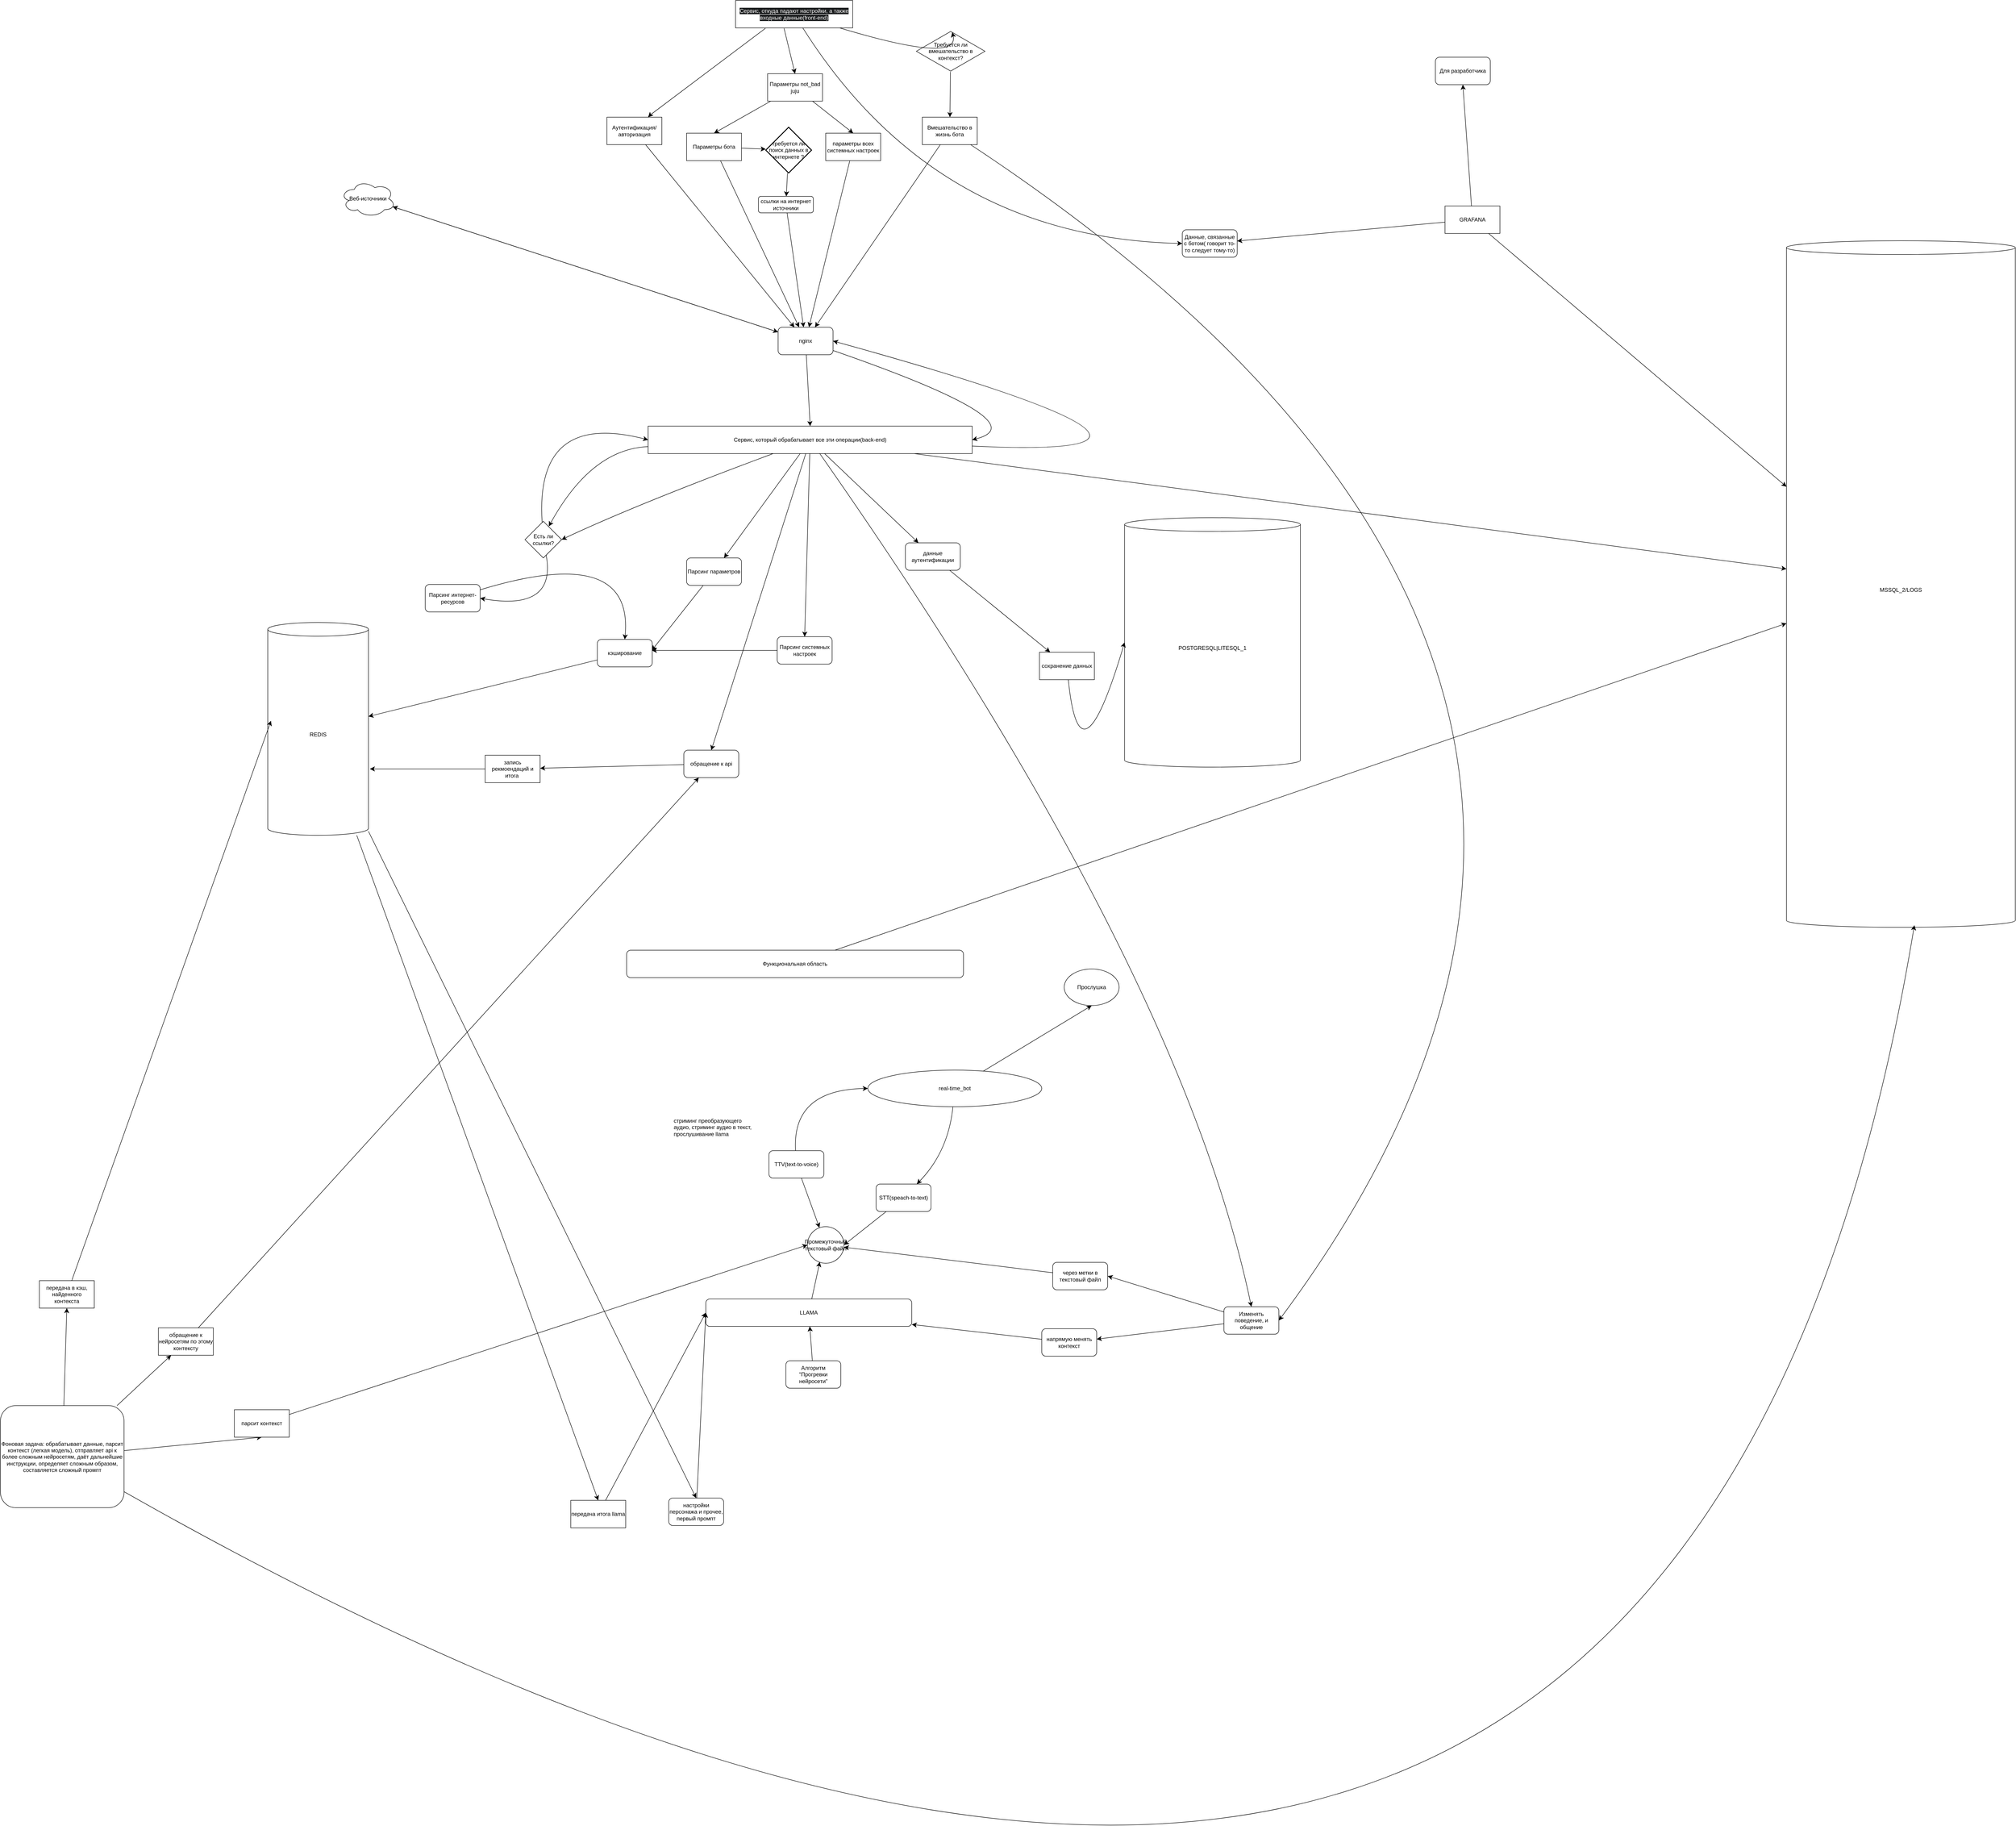 <mxfile version="26.2.10">
  <diagram name="Страница — 1" id="11zFEhfu5Wnx12XO9cVa">
    <mxGraphModel dx="5178" dy="1800" grid="0" gridSize="10" guides="1" tooltips="1" connect="1" arrows="1" fold="1" page="0" pageScale="1" pageWidth="827" pageHeight="1169" math="0" shadow="0">
      <root>
        <mxCell id="0" />
        <mxCell id="1" parent="0" />
        <mxCell id="oaRt0esySRiJiNKdctB8-8" style="edgeStyle=none;curved=1;rounded=0;orthogonalLoop=1;jettySize=auto;html=1;fontSize=12;startSize=8;endSize=8;" edge="1" parent="1" target="oaRt0esySRiJiNKdctB8-4">
          <mxGeometry relative="1" as="geometry">
            <mxPoint x="-543.863" y="-243" as="sourcePoint" />
            <Array as="points">
              <mxPoint x="-795" y="-54" />
            </Array>
          </mxGeometry>
        </mxCell>
        <mxCell id="oaRt0esySRiJiNKdctB8-10" style="edgeStyle=none;curved=1;rounded=0;orthogonalLoop=1;jettySize=auto;html=1;entryX=0.5;entryY=0;entryDx=0;entryDy=0;fontSize=12;startSize=8;endSize=8;" edge="1" parent="1" target="oaRt0esySRiJiNKdctB8-9">
          <mxGeometry relative="1" as="geometry">
            <mxPoint x="-502.993" y="-243" as="sourcePoint" />
          </mxGeometry>
        </mxCell>
        <mxCell id="oaRt0esySRiJiNKdctB8-166" style="edgeStyle=none;curved=1;rounded=0;orthogonalLoop=1;jettySize=auto;html=1;entryX=0;entryY=0.5;entryDx=0;entryDy=0;fontSize=12;startSize=8;endSize=8;" edge="1" parent="1" source="oaRt0esySRiJiNKdctB8-2" target="oaRt0esySRiJiNKdctB8-163">
          <mxGeometry relative="1" as="geometry">
            <Array as="points">
              <mxPoint x="-173" y="214" />
            </Array>
          </mxGeometry>
        </mxCell>
        <mxCell id="oaRt0esySRiJiNKdctB8-2" value="&lt;br&gt;&lt;span style=&quot;color: rgb(255, 255, 255); font-family: Helvetica; font-size: 12px; font-style: normal; font-variant-ligatures: normal; font-variant-caps: normal; font-weight: 400; letter-spacing: normal; orphans: 2; text-align: center; text-indent: 0px; text-transform: none; widows: 2; word-spacing: 0px; -webkit-text-stroke-width: 0px; white-space: normal; background-color: rgb(27, 29, 30); text-decoration-thickness: initial; text-decoration-style: initial; text-decoration-color: initial; float: none; display: inline !important;&quot;&gt;Сервис, откуда падают настройки, а также входные данные(front-end)&lt;/span&gt;&lt;div&gt;&lt;br&gt;&lt;/div&gt;" style="rounded=0;whiteSpace=wrap;html=1;" vertex="1" parent="1">
          <mxGeometry x="-609" y="-304" width="256" height="60" as="geometry" />
        </mxCell>
        <mxCell id="oaRt0esySRiJiNKdctB8-41" style="edgeStyle=none;curved=1;rounded=0;orthogonalLoop=1;jettySize=auto;html=1;fontSize=12;startSize=8;endSize=8;" edge="1" parent="1" source="oaRt0esySRiJiNKdctB8-3" target="oaRt0esySRiJiNKdctB8-39">
          <mxGeometry relative="1" as="geometry" />
        </mxCell>
        <mxCell id="oaRt0esySRiJiNKdctB8-48" style="edgeStyle=none;curved=1;rounded=0;orthogonalLoop=1;jettySize=auto;html=1;entryX=0.5;entryY=0;entryDx=0;entryDy=0;fontSize=12;startSize=8;endSize=8;" edge="1" parent="1" source="oaRt0esySRiJiNKdctB8-3" target="oaRt0esySRiJiNKdctB8-47">
          <mxGeometry relative="1" as="geometry" />
        </mxCell>
        <mxCell id="oaRt0esySRiJiNKdctB8-51" style="edgeStyle=none;curved=1;rounded=0;orthogonalLoop=1;jettySize=auto;html=1;entryX=1;entryY=0.5;entryDx=0;entryDy=0;fontSize=12;startSize=8;endSize=8;" edge="1" parent="1" source="oaRt0esySRiJiNKdctB8-3" target="oaRt0esySRiJiNKdctB8-50">
          <mxGeometry relative="1" as="geometry">
            <Array as="points">
              <mxPoint x="-826" y="797" />
            </Array>
          </mxGeometry>
        </mxCell>
        <mxCell id="oaRt0esySRiJiNKdctB8-65" style="edgeStyle=none;curved=1;rounded=0;orthogonalLoop=1;jettySize=auto;html=1;entryX=1;entryY=0.5;entryDx=0;entryDy=0;fontSize=12;startSize=8;endSize=8;" edge="1" parent="1" target="oaRt0esySRiJiNKdctB8-38">
          <mxGeometry relative="1" as="geometry">
            <mxPoint x="-429.996" y="644" as="sourcePoint" />
            <mxPoint x="-386.94" y="458" as="targetPoint" />
            <Array as="points">
              <mxPoint x="738" y="754" />
            </Array>
          </mxGeometry>
        </mxCell>
        <mxCell id="oaRt0esySRiJiNKdctB8-80" style="edgeStyle=none;curved=1;rounded=0;orthogonalLoop=1;jettySize=auto;html=1;fontSize=12;startSize=8;endSize=8;" edge="1" parent="1" source="oaRt0esySRiJiNKdctB8-3" target="oaRt0esySRiJiNKdctB8-79">
          <mxGeometry relative="1" as="geometry" />
        </mxCell>
        <mxCell id="oaRt0esySRiJiNKdctB8-128" style="edgeStyle=none;curved=1;rounded=0;orthogonalLoop=1;jettySize=auto;html=1;entryX=0.5;entryY=0;entryDx=0;entryDy=0;fontSize=12;startSize=8;endSize=8;" edge="1" parent="1" source="oaRt0esySRiJiNKdctB8-3" target="oaRt0esySRiJiNKdctB8-119">
          <mxGeometry relative="1" as="geometry">
            <Array as="points">
              <mxPoint x="363" y="1811" />
            </Array>
          </mxGeometry>
        </mxCell>
        <mxCell id="oaRt0esySRiJiNKdctB8-133" style="edgeStyle=none;curved=1;rounded=0;orthogonalLoop=1;jettySize=auto;html=1;entryX=0.5;entryY=0;entryDx=0;entryDy=0;fontSize=12;startSize=8;endSize=8;" edge="1" parent="1" source="oaRt0esySRiJiNKdctB8-3" target="oaRt0esySRiJiNKdctB8-130">
          <mxGeometry relative="1" as="geometry" />
        </mxCell>
        <mxCell id="oaRt0esySRiJiNKdctB8-157" style="edgeStyle=none;curved=1;rounded=0;orthogonalLoop=1;jettySize=auto;html=1;fontSize=12;startSize=8;endSize=8;" edge="1" parent="1" source="oaRt0esySRiJiNKdctB8-3" target="oaRt0esySRiJiNKdctB8-155">
          <mxGeometry relative="1" as="geometry" />
        </mxCell>
        <mxCell id="oaRt0esySRiJiNKdctB8-3" value="Сервис, который обрабатывает все эти операции(back-end)" style="rounded=0;whiteSpace=wrap;html=1;" vertex="1" parent="1">
          <mxGeometry x="-800" y="626" width="708" height="60" as="geometry" />
        </mxCell>
        <mxCell id="oaRt0esySRiJiNKdctB8-53" style="edgeStyle=none;curved=1;rounded=0;orthogonalLoop=1;jettySize=auto;html=1;fontSize=12;startSize=8;endSize=8;" edge="1" parent="1" source="oaRt0esySRiJiNKdctB8-4" target="oaRt0esySRiJiNKdctB8-38">
          <mxGeometry relative="1" as="geometry" />
        </mxCell>
        <mxCell id="oaRt0esySRiJiNKdctB8-4" value="Аутентификация/авторизация" style="rounded=0;whiteSpace=wrap;html=1;" vertex="1" parent="1">
          <mxGeometry x="-890" y="-49" width="120" height="60" as="geometry" />
        </mxCell>
        <mxCell id="oaRt0esySRiJiNKdctB8-16" style="edgeStyle=none;curved=1;rounded=0;orthogonalLoop=1;jettySize=auto;html=1;entryX=0.5;entryY=0;entryDx=0;entryDy=0;fontSize=12;startSize=8;endSize=8;" edge="1" parent="1" source="oaRt0esySRiJiNKdctB8-9" target="oaRt0esySRiJiNKdctB8-15">
          <mxGeometry relative="1" as="geometry" />
        </mxCell>
        <mxCell id="oaRt0esySRiJiNKdctB8-18" style="edgeStyle=none;curved=1;rounded=0;orthogonalLoop=1;jettySize=auto;html=1;entryX=0.5;entryY=0;entryDx=0;entryDy=0;fontSize=12;startSize=8;endSize=8;" edge="1" parent="1" source="oaRt0esySRiJiNKdctB8-9" target="oaRt0esySRiJiNKdctB8-13">
          <mxGeometry relative="1" as="geometry" />
        </mxCell>
        <mxCell id="oaRt0esySRiJiNKdctB8-9" value="Параметры not_bad juju" style="rounded=0;whiteSpace=wrap;html=1;" vertex="1" parent="1">
          <mxGeometry x="-539" y="-144" width="120" height="60" as="geometry" />
        </mxCell>
        <mxCell id="oaRt0esySRiJiNKdctB8-31" style="edgeStyle=none;curved=1;rounded=0;orthogonalLoop=1;jettySize=auto;html=1;fontSize=12;startSize=8;endSize=8;" edge="1" parent="1" source="oaRt0esySRiJiNKdctB8-13" target="oaRt0esySRiJiNKdctB8-30">
          <mxGeometry relative="1" as="geometry" />
        </mxCell>
        <mxCell id="oaRt0esySRiJiNKdctB8-56" style="edgeStyle=none;curved=1;rounded=0;orthogonalLoop=1;jettySize=auto;html=1;fontSize=12;startSize=8;endSize=8;" edge="1" parent="1" source="oaRt0esySRiJiNKdctB8-13" target="oaRt0esySRiJiNKdctB8-38">
          <mxGeometry relative="1" as="geometry" />
        </mxCell>
        <mxCell id="oaRt0esySRiJiNKdctB8-13" value="Параметры бота" style="rounded=0;whiteSpace=wrap;html=1;" vertex="1" parent="1">
          <mxGeometry x="-716" y="-14" width="120" height="60" as="geometry" />
        </mxCell>
        <mxCell id="oaRt0esySRiJiNKdctB8-59" style="edgeStyle=none;curved=1;rounded=0;orthogonalLoop=1;jettySize=auto;html=1;fontSize=12;startSize=8;endSize=8;" edge="1" parent="1" source="oaRt0esySRiJiNKdctB8-15" target="oaRt0esySRiJiNKdctB8-38">
          <mxGeometry relative="1" as="geometry" />
        </mxCell>
        <mxCell id="oaRt0esySRiJiNKdctB8-15" value="параметры всех системных настроек" style="rounded=0;whiteSpace=wrap;html=1;" vertex="1" parent="1">
          <mxGeometry x="-412" y="-14" width="120" height="60" as="geometry" />
        </mxCell>
        <mxCell id="oaRt0esySRiJiNKdctB8-60" style="edgeStyle=none;curved=1;rounded=0;orthogonalLoop=1;jettySize=auto;html=1;fontSize=12;startSize=8;endSize=8;" edge="1" parent="1" source="oaRt0esySRiJiNKdctB8-21" target="oaRt0esySRiJiNKdctB8-38">
          <mxGeometry relative="1" as="geometry" />
        </mxCell>
        <mxCell id="oaRt0esySRiJiNKdctB8-120" style="edgeStyle=none;curved=1;rounded=0;orthogonalLoop=1;jettySize=auto;html=1;entryX=1;entryY=0.5;entryDx=0;entryDy=0;fontSize=12;startSize=8;endSize=8;" edge="1" parent="1" source="oaRt0esySRiJiNKdctB8-21" target="oaRt0esySRiJiNKdctB8-119">
          <mxGeometry relative="1" as="geometry">
            <Array as="points">
              <mxPoint x="1638" y="1155" />
            </Array>
          </mxGeometry>
        </mxCell>
        <mxCell id="oaRt0esySRiJiNKdctB8-21" value="Вмешательство в жизнь бота" style="rounded=0;whiteSpace=wrap;html=1;" vertex="1" parent="1">
          <mxGeometry x="-201" y="-49" width="120" height="60" as="geometry" />
        </mxCell>
        <mxCell id="oaRt0esySRiJiNKdctB8-23" style="edgeStyle=none;curved=1;rounded=0;orthogonalLoop=1;jettySize=auto;html=1;entryX=0.5;entryY=1;entryDx=0;entryDy=0;fontSize=12;startSize=8;endSize=8;" edge="1" parent="1" source="oaRt0esySRiJiNKdctB8-21" target="oaRt0esySRiJiNKdctB8-21">
          <mxGeometry relative="1" as="geometry" />
        </mxCell>
        <mxCell id="oaRt0esySRiJiNKdctB8-27" style="edgeStyle=none;curved=1;rounded=0;orthogonalLoop=1;jettySize=auto;html=1;fontSize=12;startSize=8;endSize=8;" edge="1" parent="1" source="oaRt0esySRiJiNKdctB8-25" target="oaRt0esySRiJiNKdctB8-21">
          <mxGeometry relative="1" as="geometry" />
        </mxCell>
        <mxCell id="oaRt0esySRiJiNKdctB8-25" value="Требуется ли вмешательство в контекст?" style="html=1;whiteSpace=wrap;aspect=fixed;shape=isoRectangle;" vertex="1" parent="1">
          <mxGeometry x="-214" y="-238" width="150" height="90" as="geometry" />
        </mxCell>
        <mxCell id="oaRt0esySRiJiNKdctB8-26" style="edgeStyle=none;curved=1;rounded=0;orthogonalLoop=1;jettySize=auto;html=1;entryX=0.523;entryY=0.04;entryDx=0;entryDy=0;entryPerimeter=0;fontSize=12;startSize=8;endSize=8;" edge="1" parent="1" source="oaRt0esySRiJiNKdctB8-2" target="oaRt0esySRiJiNKdctB8-25">
          <mxGeometry relative="1" as="geometry">
            <Array as="points">
              <mxPoint x="-119" y="-165" />
            </Array>
          </mxGeometry>
        </mxCell>
        <mxCell id="oaRt0esySRiJiNKdctB8-58" style="edgeStyle=none;curved=1;rounded=0;orthogonalLoop=1;jettySize=auto;html=1;fontSize=12;startSize=8;endSize=8;" edge="1" parent="1" source="oaRt0esySRiJiNKdctB8-28" target="oaRt0esySRiJiNKdctB8-38">
          <mxGeometry relative="1" as="geometry" />
        </mxCell>
        <mxCell id="oaRt0esySRiJiNKdctB8-28" value="ссылки на интернет источники" style="rounded=1;whiteSpace=wrap;html=1;" vertex="1" parent="1">
          <mxGeometry x="-559" y="124" width="120" height="36" as="geometry" />
        </mxCell>
        <mxCell id="oaRt0esySRiJiNKdctB8-32" style="edgeStyle=none;curved=1;rounded=0;orthogonalLoop=1;jettySize=auto;html=1;fontSize=12;startSize=8;endSize=8;" edge="1" parent="1" source="oaRt0esySRiJiNKdctB8-30" target="oaRt0esySRiJiNKdctB8-28">
          <mxGeometry relative="1" as="geometry" />
        </mxCell>
        <mxCell id="oaRt0esySRiJiNKdctB8-30" value="требуется ли поиск данных в интернете ?" style="strokeWidth=2;html=1;shape=mxgraph.flowchart.decision;whiteSpace=wrap;" vertex="1" parent="1">
          <mxGeometry x="-543" y="-27" width="100" height="100" as="geometry" />
        </mxCell>
        <mxCell id="oaRt0esySRiJiNKdctB8-55" style="edgeStyle=none;curved=1;rounded=0;orthogonalLoop=1;jettySize=auto;html=1;entryX=0.5;entryY=0;entryDx=0;entryDy=0;fontSize=12;startSize=8;endSize=8;" edge="1" parent="1" source="oaRt0esySRiJiNKdctB8-38" target="oaRt0esySRiJiNKdctB8-3">
          <mxGeometry relative="1" as="geometry" />
        </mxCell>
        <mxCell id="oaRt0esySRiJiNKdctB8-68" style="edgeStyle=none;curved=1;rounded=0;orthogonalLoop=1;jettySize=auto;html=1;fontSize=12;startSize=8;endSize=8;" edge="1" parent="1" source="oaRt0esySRiJiNKdctB8-38" target="oaRt0esySRiJiNKdctB8-67">
          <mxGeometry relative="1" as="geometry" />
        </mxCell>
        <mxCell id="oaRt0esySRiJiNKdctB8-70" style="edgeStyle=none;curved=1;rounded=0;orthogonalLoop=1;jettySize=auto;html=1;entryX=1;entryY=0.5;entryDx=0;entryDy=0;fontSize=12;startSize=8;endSize=8;" edge="1" parent="1" source="oaRt0esySRiJiNKdctB8-38" target="oaRt0esySRiJiNKdctB8-3">
          <mxGeometry relative="1" as="geometry">
            <Array as="points">
              <mxPoint x="58" y="618" />
            </Array>
          </mxGeometry>
        </mxCell>
        <mxCell id="oaRt0esySRiJiNKdctB8-38" value="nginx" style="rounded=1;whiteSpace=wrap;html=1;" vertex="1" parent="1">
          <mxGeometry x="-516" y="410" width="120" height="60" as="geometry" />
        </mxCell>
        <mxCell id="oaRt0esySRiJiNKdctB8-45" style="edgeStyle=none;curved=1;rounded=0;orthogonalLoop=1;jettySize=auto;html=1;entryX=1;entryY=0.5;entryDx=0;entryDy=0;fontSize=12;startSize=8;endSize=8;" edge="1" parent="1" source="oaRt0esySRiJiNKdctB8-39">
          <mxGeometry relative="1" as="geometry">
            <mxPoint x="-792" y="1116" as="targetPoint" />
          </mxGeometry>
        </mxCell>
        <mxCell id="oaRt0esySRiJiNKdctB8-39" value="Парсинг параметров" style="rounded=1;whiteSpace=wrap;html=1;" vertex="1" parent="1">
          <mxGeometry x="-716" y="914" width="120" height="60" as="geometry" />
        </mxCell>
        <mxCell id="oaRt0esySRiJiNKdctB8-88" style="edgeStyle=none;curved=1;rounded=0;orthogonalLoop=1;jettySize=auto;html=1;entryX=0.5;entryY=0;entryDx=0;entryDy=0;fontSize=12;startSize=8;endSize=8;" edge="1" parent="1" source="oaRt0esySRiJiNKdctB8-40" target="oaRt0esySRiJiNKdctB8-87">
          <mxGeometry relative="1" as="geometry" />
        </mxCell>
        <mxCell id="oaRt0esySRiJiNKdctB8-152" style="edgeStyle=none;curved=1;rounded=0;orthogonalLoop=1;jettySize=auto;html=1;entryX=0.5;entryY=0;entryDx=0;entryDy=0;fontSize=12;startSize=8;endSize=8;" edge="1" parent="1" source="oaRt0esySRiJiNKdctB8-40" target="oaRt0esySRiJiNKdctB8-151">
          <mxGeometry relative="1" as="geometry" />
        </mxCell>
        <mxCell id="oaRt0esySRiJiNKdctB8-40" value="REDIS" style="shape=cylinder3;whiteSpace=wrap;html=1;boundedLbl=1;backgroundOutline=1;size=15;" vertex="1" parent="1">
          <mxGeometry x="-1631" y="1055" width="220" height="465" as="geometry" />
        </mxCell>
        <mxCell id="oaRt0esySRiJiNKdctB8-46" style="edgeStyle=none;curved=1;rounded=0;orthogonalLoop=1;jettySize=auto;html=1;fontSize=12;startSize=8;endSize=8;" edge="1" parent="1" source="oaRt0esySRiJiNKdctB8-43" target="oaRt0esySRiJiNKdctB8-40">
          <mxGeometry relative="1" as="geometry" />
        </mxCell>
        <mxCell id="oaRt0esySRiJiNKdctB8-43" value="кэширование" style="rounded=1;whiteSpace=wrap;html=1;" vertex="1" parent="1">
          <mxGeometry x="-911" y="1092" width="120" height="60" as="geometry" />
        </mxCell>
        <mxCell id="oaRt0esySRiJiNKdctB8-49" style="edgeStyle=none;curved=1;rounded=0;orthogonalLoop=1;jettySize=auto;html=1;fontSize=12;startSize=8;endSize=8;" edge="1" parent="1" source="oaRt0esySRiJiNKdctB8-47">
          <mxGeometry relative="1" as="geometry">
            <mxPoint x="-792" y="1116" as="targetPoint" />
          </mxGeometry>
        </mxCell>
        <mxCell id="oaRt0esySRiJiNKdctB8-47" value="Парсинг системных настроек" style="rounded=1;whiteSpace=wrap;html=1;" vertex="1" parent="1">
          <mxGeometry x="-518" y="1086" width="120" height="60" as="geometry" />
        </mxCell>
        <mxCell id="oaRt0esySRiJiNKdctB8-62" style="edgeStyle=none;curved=1;rounded=0;orthogonalLoop=1;jettySize=auto;html=1;entryX=0;entryY=0.5;entryDx=0;entryDy=0;fontSize=12;startSize=8;endSize=8;" edge="1" parent="1" source="oaRt0esySRiJiNKdctB8-50" target="oaRt0esySRiJiNKdctB8-3">
          <mxGeometry relative="1" as="geometry">
            <Array as="points">
              <mxPoint x="-1048" y="592" />
            </Array>
          </mxGeometry>
        </mxCell>
        <mxCell id="oaRt0esySRiJiNKdctB8-74" style="edgeStyle=none;curved=1;rounded=0;orthogonalLoop=1;jettySize=auto;html=1;entryX=1;entryY=0.5;entryDx=0;entryDy=0;fontSize=12;startSize=8;endSize=8;" edge="1" parent="1" source="oaRt0esySRiJiNKdctB8-50" target="oaRt0esySRiJiNKdctB8-72">
          <mxGeometry relative="1" as="geometry">
            <Array as="points">
              <mxPoint x="-1000" y="1031" />
            </Array>
          </mxGeometry>
        </mxCell>
        <mxCell id="oaRt0esySRiJiNKdctB8-50" value="Есть ли ссылки?" style="rhombus;whiteSpace=wrap;html=1;" vertex="1" parent="1">
          <mxGeometry x="-1069" y="834" width="80" height="80" as="geometry" />
        </mxCell>
        <mxCell id="oaRt0esySRiJiNKdctB8-63" style="edgeStyle=none;curved=1;rounded=0;orthogonalLoop=1;jettySize=auto;html=1;entryX=0.5;entryY=0;entryDx=0;entryDy=0;fontSize=12;startSize=8;endSize=8;" edge="1" parent="1" source="oaRt0esySRiJiNKdctB8-3" target="oaRt0esySRiJiNKdctB8-3">
          <mxGeometry relative="1" as="geometry" />
        </mxCell>
        <mxCell id="oaRt0esySRiJiNKdctB8-69" style="edgeStyle=none;curved=1;rounded=0;orthogonalLoop=1;jettySize=auto;html=1;fontSize=12;startSize=8;endSize=8;" edge="1" parent="1" source="oaRt0esySRiJiNKdctB8-67" target="oaRt0esySRiJiNKdctB8-38">
          <mxGeometry relative="1" as="geometry" />
        </mxCell>
        <mxCell id="oaRt0esySRiJiNKdctB8-67" value="Веб-источники" style="ellipse;shape=cloud;whiteSpace=wrap;html=1;" vertex="1" parent="1">
          <mxGeometry x="-1472" y="89" width="120" height="80" as="geometry" />
        </mxCell>
        <mxCell id="oaRt0esySRiJiNKdctB8-71" style="edgeStyle=none;curved=1;rounded=0;orthogonalLoop=1;jettySize=auto;html=1;entryX=0.65;entryY=0.138;entryDx=0;entryDy=0;entryPerimeter=0;fontSize=12;startSize=8;endSize=8;" edge="1" parent="1" source="oaRt0esySRiJiNKdctB8-3" target="oaRt0esySRiJiNKdctB8-50">
          <mxGeometry relative="1" as="geometry">
            <Array as="points">
              <mxPoint x="-924" y="676" />
            </Array>
          </mxGeometry>
        </mxCell>
        <mxCell id="oaRt0esySRiJiNKdctB8-76" style="edgeStyle=none;curved=1;rounded=0;orthogonalLoop=1;jettySize=auto;html=1;entryX=0.5;entryY=0;entryDx=0;entryDy=0;fontSize=12;startSize=8;endSize=8;" edge="1" parent="1" source="oaRt0esySRiJiNKdctB8-72" target="oaRt0esySRiJiNKdctB8-43">
          <mxGeometry relative="1" as="geometry">
            <Array as="points">
              <mxPoint x="-831" y="881" />
            </Array>
          </mxGeometry>
        </mxCell>
        <mxCell id="oaRt0esySRiJiNKdctB8-72" value="Парсинг интернет-ресурсов" style="rounded=1;whiteSpace=wrap;html=1;" vertex="1" parent="1">
          <mxGeometry x="-1287" y="972" width="120" height="60" as="geometry" />
        </mxCell>
        <mxCell id="oaRt0esySRiJiNKdctB8-77" value="POSTGRESQL|LITESQL_1" style="shape=cylinder3;whiteSpace=wrap;html=1;boundedLbl=1;backgroundOutline=1;size=15;" vertex="1" parent="1">
          <mxGeometry x="241" y="826" width="384" height="545" as="geometry" />
        </mxCell>
        <mxCell id="oaRt0esySRiJiNKdctB8-78" value="сохранение данных" style="rounded=0;whiteSpace=wrap;html=1;" vertex="1" parent="1">
          <mxGeometry x="55" y="1120" width="120" height="60" as="geometry" />
        </mxCell>
        <mxCell id="oaRt0esySRiJiNKdctB8-81" style="edgeStyle=none;curved=1;rounded=0;orthogonalLoop=1;jettySize=auto;html=1;fontSize=12;startSize=8;endSize=8;" edge="1" parent="1" source="oaRt0esySRiJiNKdctB8-79" target="oaRt0esySRiJiNKdctB8-78">
          <mxGeometry relative="1" as="geometry" />
        </mxCell>
        <mxCell id="oaRt0esySRiJiNKdctB8-79" value="данные аутентификации" style="rounded=1;whiteSpace=wrap;html=1;" vertex="1" parent="1">
          <mxGeometry x="-238" y="881" width="120" height="60" as="geometry" />
        </mxCell>
        <mxCell id="oaRt0esySRiJiNKdctB8-82" style="edgeStyle=none;curved=1;rounded=0;orthogonalLoop=1;jettySize=auto;html=1;entryX=0;entryY=0.5;entryDx=0;entryDy=0;entryPerimeter=0;fontSize=12;startSize=8;endSize=8;" edge="1" parent="1" source="oaRt0esySRiJiNKdctB8-78" target="oaRt0esySRiJiNKdctB8-77">
          <mxGeometry relative="1" as="geometry">
            <Array as="points">
              <mxPoint x="143" y="1428" />
            </Array>
          </mxGeometry>
        </mxCell>
        <mxCell id="oaRt0esySRiJiNKdctB8-158" style="edgeStyle=none;curved=1;rounded=0;orthogonalLoop=1;jettySize=auto;html=1;fontSize=12;startSize=8;endSize=8;" edge="1" parent="1" source="oaRt0esySRiJiNKdctB8-83" target="oaRt0esySRiJiNKdctB8-155">
          <mxGeometry relative="1" as="geometry" />
        </mxCell>
        <mxCell id="oaRt0esySRiJiNKdctB8-83" value="Функциональная область" style="rounded=1;whiteSpace=wrap;html=1;" vertex="1" parent="1">
          <mxGeometry x="-847" y="1771" width="736" height="60" as="geometry" />
        </mxCell>
        <mxCell id="oaRt0esySRiJiNKdctB8-85" value="LLAMA" style="rounded=1;whiteSpace=wrap;html=1;" vertex="1" parent="1">
          <mxGeometry x="-674" y="2533" width="450" height="60" as="geometry" />
        </mxCell>
        <mxCell id="oaRt0esySRiJiNKdctB8-89" style="edgeStyle=none;curved=1;rounded=0;orthogonalLoop=1;jettySize=auto;html=1;entryX=0;entryY=0.5;entryDx=0;entryDy=0;fontSize=12;startSize=8;endSize=8;" edge="1" parent="1" source="oaRt0esySRiJiNKdctB8-87" target="oaRt0esySRiJiNKdctB8-85">
          <mxGeometry relative="1" as="geometry" />
        </mxCell>
        <mxCell id="oaRt0esySRiJiNKdctB8-87" value="настройки персонажа и прочее, первый промпт" style="rounded=1;whiteSpace=wrap;html=1;" vertex="1" parent="1">
          <mxGeometry x="-755" y="2968" width="120" height="60" as="geometry" />
        </mxCell>
        <mxCell id="oaRt0esySRiJiNKdctB8-98" style="edgeStyle=none;curved=1;rounded=0;orthogonalLoop=1;jettySize=auto;html=1;entryX=0.5;entryY=1;entryDx=0;entryDy=0;fontSize=12;startSize=8;endSize=8;" edge="1" parent="1" source="oaRt0esySRiJiNKdctB8-90" target="oaRt0esySRiJiNKdctB8-97">
          <mxGeometry relative="1" as="geometry" />
        </mxCell>
        <mxCell id="oaRt0esySRiJiNKdctB8-101" style="edgeStyle=none;curved=1;rounded=0;orthogonalLoop=1;jettySize=auto;html=1;fontSize=12;startSize=8;endSize=8;" edge="1" parent="1" source="oaRt0esySRiJiNKdctB8-90" target="oaRt0esySRiJiNKdctB8-100">
          <mxGeometry relative="1" as="geometry">
            <Array as="points">
              <mxPoint x="-144" y="2211" />
            </Array>
          </mxGeometry>
        </mxCell>
        <mxCell id="oaRt0esySRiJiNKdctB8-90" value="real-time_bot" style="ellipse;whiteSpace=wrap;html=1;" vertex="1" parent="1">
          <mxGeometry x="-320" y="2033" width="380" height="80" as="geometry" />
        </mxCell>
        <mxCell id="oaRt0esySRiJiNKdctB8-99" style="edgeStyle=none;curved=1;rounded=0;orthogonalLoop=1;jettySize=auto;html=1;entryX=0;entryY=0.5;entryDx=0;entryDy=0;fontSize=12;startSize=8;endSize=8;" edge="1" parent="1" source="oaRt0esySRiJiNKdctB8-91" target="oaRt0esySRiJiNKdctB8-90">
          <mxGeometry relative="1" as="geometry">
            <Array as="points">
              <mxPoint x="-486" y="2076" />
            </Array>
          </mxGeometry>
        </mxCell>
        <mxCell id="oaRt0esySRiJiNKdctB8-114" style="edgeStyle=none;curved=1;rounded=0;orthogonalLoop=1;jettySize=auto;html=1;fontSize=12;startSize=8;endSize=8;" edge="1" parent="1" source="oaRt0esySRiJiNKdctB8-91" target="oaRt0esySRiJiNKdctB8-110">
          <mxGeometry relative="1" as="geometry" />
        </mxCell>
        <mxCell id="oaRt0esySRiJiNKdctB8-91" value="TTV(text-to-voice)" style="rounded=1;whiteSpace=wrap;html=1;" vertex="1" parent="1">
          <mxGeometry x="-536" y="2209" width="120" height="60" as="geometry" />
        </mxCell>
        <mxCell id="oaRt0esySRiJiNKdctB8-93" style="edgeStyle=none;curved=1;rounded=0;orthogonalLoop=1;jettySize=auto;html=1;fontSize=12;startSize=8;endSize=8;" edge="1" parent="1" source="oaRt0esySRiJiNKdctB8-92" target="oaRt0esySRiJiNKdctB8-85">
          <mxGeometry relative="1" as="geometry" />
        </mxCell>
        <mxCell id="oaRt0esySRiJiNKdctB8-92" value="Алгоритм &quot;Прогревки нейросети&quot;" style="rounded=1;whiteSpace=wrap;html=1;" vertex="1" parent="1">
          <mxGeometry x="-499" y="2668" width="120" height="60" as="geometry" />
        </mxCell>
        <mxCell id="oaRt0esySRiJiNKdctB8-97" value="Прослушка" style="ellipse;whiteSpace=wrap;html=1;" vertex="1" parent="1">
          <mxGeometry x="109" y="1812" width="120" height="80" as="geometry" />
        </mxCell>
        <mxCell id="oaRt0esySRiJiNKdctB8-111" style="edgeStyle=none;curved=1;rounded=0;orthogonalLoop=1;jettySize=auto;html=1;entryX=1;entryY=0.5;entryDx=0;entryDy=0;fontSize=12;startSize=8;endSize=8;" edge="1" parent="1" source="oaRt0esySRiJiNKdctB8-100" target="oaRt0esySRiJiNKdctB8-110">
          <mxGeometry relative="1" as="geometry" />
        </mxCell>
        <mxCell id="oaRt0esySRiJiNKdctB8-100" value="STT(speach-to-text)" style="rounded=1;whiteSpace=wrap;html=1;" vertex="1" parent="1">
          <mxGeometry x="-302" y="2282" width="120" height="60" as="geometry" />
        </mxCell>
        <mxCell id="oaRt0esySRiJiNKdctB8-105" value="стриминг преобразующего аудио, стриминг аудио в текст, прослушивание llama" style="text;html=1;whiteSpace=wrap;overflow=hidden;rounded=0;" vertex="1" parent="1">
          <mxGeometry x="-746" y="2130" width="180" height="120" as="geometry" />
        </mxCell>
        <mxCell id="oaRt0esySRiJiNKdctB8-138" style="edgeStyle=none;curved=1;rounded=0;orthogonalLoop=1;jettySize=auto;html=1;entryX=0.5;entryY=1;entryDx=0;entryDy=0;fontSize=12;startSize=8;endSize=8;" edge="1" parent="1" source="oaRt0esySRiJiNKdctB8-106" target="oaRt0esySRiJiNKdctB8-137">
          <mxGeometry relative="1" as="geometry" />
        </mxCell>
        <mxCell id="oaRt0esySRiJiNKdctB8-143" style="edgeStyle=none;curved=1;rounded=0;orthogonalLoop=1;jettySize=auto;html=1;fontSize=12;startSize=8;endSize=8;" edge="1" parent="1" source="oaRt0esySRiJiNKdctB8-106" target="oaRt0esySRiJiNKdctB8-141">
          <mxGeometry relative="1" as="geometry" />
        </mxCell>
        <mxCell id="oaRt0esySRiJiNKdctB8-146" style="edgeStyle=none;curved=1;rounded=0;orthogonalLoop=1;jettySize=auto;html=1;entryX=0.5;entryY=1;entryDx=0;entryDy=0;fontSize=12;startSize=8;endSize=8;" edge="1" parent="1" source="oaRt0esySRiJiNKdctB8-106" target="oaRt0esySRiJiNKdctB8-145">
          <mxGeometry relative="1" as="geometry" />
        </mxCell>
        <mxCell id="oaRt0esySRiJiNKdctB8-106" value="Фоновая задача: обрабатывает данные, парсит контекст (легкая модель), отправляет api к более сложным нейросетям, даёт дальнейшие инструкции, определяет сложным образом, составляется сложный промпт" style="rounded=1;whiteSpace=wrap;html=1;" vertex="1" parent="1">
          <mxGeometry x="-2215" y="2766" width="270" height="223" as="geometry" />
        </mxCell>
        <mxCell id="oaRt0esySRiJiNKdctB8-110" value="Промежуточный текстовый файл" style="ellipse;whiteSpace=wrap;html=1;aspect=fixed;" vertex="1" parent="1">
          <mxGeometry x="-452" y="2375" width="80" height="80" as="geometry" />
        </mxCell>
        <mxCell id="oaRt0esySRiJiNKdctB8-113" style="edgeStyle=none;curved=1;rounded=0;orthogonalLoop=1;jettySize=auto;html=1;entryX=0.338;entryY=0.963;entryDx=0;entryDy=0;entryPerimeter=0;fontSize=12;startSize=8;endSize=8;" edge="1" parent="1" source="oaRt0esySRiJiNKdctB8-85" target="oaRt0esySRiJiNKdctB8-110">
          <mxGeometry relative="1" as="geometry" />
        </mxCell>
        <mxCell id="oaRt0esySRiJiNKdctB8-123" style="edgeStyle=none;curved=1;rounded=0;orthogonalLoop=1;jettySize=auto;html=1;fontSize=12;startSize=8;endSize=8;" edge="1" parent="1" source="oaRt0esySRiJiNKdctB8-119" target="oaRt0esySRiJiNKdctB8-122">
          <mxGeometry relative="1" as="geometry" />
        </mxCell>
        <mxCell id="oaRt0esySRiJiNKdctB8-126" style="edgeStyle=none;curved=1;rounded=0;orthogonalLoop=1;jettySize=auto;html=1;entryX=1;entryY=0.5;entryDx=0;entryDy=0;fontSize=12;startSize=8;endSize=8;" edge="1" parent="1" source="oaRt0esySRiJiNKdctB8-119" target="oaRt0esySRiJiNKdctB8-125">
          <mxGeometry relative="1" as="geometry" />
        </mxCell>
        <mxCell id="oaRt0esySRiJiNKdctB8-119" value="Изменять поведение, и общение" style="rounded=1;whiteSpace=wrap;html=1;" vertex="1" parent="1">
          <mxGeometry x="458" y="2550" width="120" height="60" as="geometry" />
        </mxCell>
        <mxCell id="oaRt0esySRiJiNKdctB8-124" style="edgeStyle=none;curved=1;rounded=0;orthogonalLoop=1;jettySize=auto;html=1;fontSize=12;startSize=8;endSize=8;" edge="1" parent="1" source="oaRt0esySRiJiNKdctB8-122" target="oaRt0esySRiJiNKdctB8-85">
          <mxGeometry relative="1" as="geometry" />
        </mxCell>
        <mxCell id="oaRt0esySRiJiNKdctB8-122" value="напрямую менять контекст" style="rounded=1;whiteSpace=wrap;html=1;" vertex="1" parent="1">
          <mxGeometry x="60" y="2598" width="120" height="60" as="geometry" />
        </mxCell>
        <mxCell id="oaRt0esySRiJiNKdctB8-127" style="edgeStyle=none;curved=1;rounded=0;orthogonalLoop=1;jettySize=auto;html=1;fontSize=12;startSize=8;endSize=8;" edge="1" parent="1" source="oaRt0esySRiJiNKdctB8-125" target="oaRt0esySRiJiNKdctB8-110">
          <mxGeometry relative="1" as="geometry" />
        </mxCell>
        <mxCell id="oaRt0esySRiJiNKdctB8-125" value="через метки в текстовый файл" style="rounded=1;whiteSpace=wrap;html=1;" vertex="1" parent="1">
          <mxGeometry x="84" y="2453" width="120" height="60" as="geometry" />
        </mxCell>
        <mxCell id="oaRt0esySRiJiNKdctB8-149" style="edgeStyle=none;curved=1;rounded=0;orthogonalLoop=1;jettySize=auto;html=1;fontSize=12;startSize=8;endSize=8;" edge="1" parent="1" source="oaRt0esySRiJiNKdctB8-130" target="oaRt0esySRiJiNKdctB8-148">
          <mxGeometry relative="1" as="geometry" />
        </mxCell>
        <mxCell id="oaRt0esySRiJiNKdctB8-130" value="обращение к api" style="rounded=1;whiteSpace=wrap;html=1;" vertex="1" parent="1">
          <mxGeometry x="-722" y="1334" width="120" height="60" as="geometry" />
        </mxCell>
        <mxCell id="oaRt0esySRiJiNKdctB8-137" value="передача в кэш, найденного контекста" style="rounded=0;whiteSpace=wrap;html=1;" vertex="1" parent="1">
          <mxGeometry x="-2130" y="2493" width="120" height="60" as="geometry" />
        </mxCell>
        <mxCell id="oaRt0esySRiJiNKdctB8-139" style="edgeStyle=none;curved=1;rounded=0;orthogonalLoop=1;jettySize=auto;html=1;entryX=0.032;entryY=0.462;entryDx=0;entryDy=0;entryPerimeter=0;fontSize=12;startSize=8;endSize=8;" edge="1" parent="1" source="oaRt0esySRiJiNKdctB8-137" target="oaRt0esySRiJiNKdctB8-40">
          <mxGeometry relative="1" as="geometry" />
        </mxCell>
        <mxCell id="oaRt0esySRiJiNKdctB8-144" style="edgeStyle=none;curved=1;rounded=0;orthogonalLoop=1;jettySize=auto;html=1;fontSize=12;startSize=8;endSize=8;" edge="1" parent="1" source="oaRt0esySRiJiNKdctB8-141" target="oaRt0esySRiJiNKdctB8-130">
          <mxGeometry relative="1" as="geometry" />
        </mxCell>
        <mxCell id="oaRt0esySRiJiNKdctB8-141" value="обращение к нейросетям по этому контексту" style="rounded=0;whiteSpace=wrap;html=1;" vertex="1" parent="1">
          <mxGeometry x="-1870" y="2596" width="120" height="60" as="geometry" />
        </mxCell>
        <mxCell id="oaRt0esySRiJiNKdctB8-147" style="edgeStyle=none;curved=1;rounded=0;orthogonalLoop=1;jettySize=auto;html=1;entryX=0;entryY=0.5;entryDx=0;entryDy=0;fontSize=12;startSize=8;endSize=8;" edge="1" parent="1" source="oaRt0esySRiJiNKdctB8-145" target="oaRt0esySRiJiNKdctB8-110">
          <mxGeometry relative="1" as="geometry" />
        </mxCell>
        <mxCell id="oaRt0esySRiJiNKdctB8-145" value="парсит контекст" style="rounded=0;whiteSpace=wrap;html=1;" vertex="1" parent="1">
          <mxGeometry x="-1704" y="2775" width="120" height="60" as="geometry" />
        </mxCell>
        <mxCell id="oaRt0esySRiJiNKdctB8-150" style="edgeStyle=none;curved=1;rounded=0;orthogonalLoop=1;jettySize=auto;html=1;fontSize=12;startSize=8;endSize=8;" edge="1" parent="1" source="oaRt0esySRiJiNKdctB8-148">
          <mxGeometry relative="1" as="geometry">
            <mxPoint x="-1408" y="1375" as="targetPoint" />
          </mxGeometry>
        </mxCell>
        <mxCell id="oaRt0esySRiJiNKdctB8-148" value="запись рекмоендаций и итога&amp;nbsp;" style="rounded=0;whiteSpace=wrap;html=1;" vertex="1" parent="1">
          <mxGeometry x="-1156" y="1345" width="120" height="60" as="geometry" />
        </mxCell>
        <mxCell id="oaRt0esySRiJiNKdctB8-154" style="edgeStyle=none;curved=1;rounded=0;orthogonalLoop=1;jettySize=auto;html=1;entryX=0;entryY=0.5;entryDx=0;entryDy=0;fontSize=12;startSize=8;endSize=8;" edge="1" parent="1" source="oaRt0esySRiJiNKdctB8-151" target="oaRt0esySRiJiNKdctB8-85">
          <mxGeometry relative="1" as="geometry" />
        </mxCell>
        <mxCell id="oaRt0esySRiJiNKdctB8-151" value="передача итога llama" style="rounded=0;whiteSpace=wrap;html=1;" vertex="1" parent="1">
          <mxGeometry x="-969" y="2973" width="120" height="60" as="geometry" />
        </mxCell>
        <mxCell id="oaRt0esySRiJiNKdctB8-155" value="MSSQL_2/LOGS" style="shape=cylinder3;whiteSpace=wrap;html=1;boundedLbl=1;backgroundOutline=1;size=15;" vertex="1" parent="1">
          <mxGeometry x="1687" y="221" width="500" height="1500" as="geometry" />
        </mxCell>
        <mxCell id="oaRt0esySRiJiNKdctB8-159" style="edgeStyle=none;curved=1;rounded=0;orthogonalLoop=1;jettySize=auto;html=1;entryX=0.559;entryY=0.997;entryDx=0;entryDy=0;entryPerimeter=0;fontSize=12;startSize=8;endSize=8;" edge="1" parent="1" source="oaRt0esySRiJiNKdctB8-106" target="oaRt0esySRiJiNKdctB8-155">
          <mxGeometry relative="1" as="geometry">
            <Array as="points">
              <mxPoint x="1443" y="4877" />
            </Array>
          </mxGeometry>
        </mxCell>
        <mxCell id="oaRt0esySRiJiNKdctB8-161" style="edgeStyle=none;curved=1;rounded=0;orthogonalLoop=1;jettySize=auto;html=1;fontSize=12;startSize=8;endSize=8;" edge="1" parent="1" source="oaRt0esySRiJiNKdctB8-160" target="oaRt0esySRiJiNKdctB8-155">
          <mxGeometry relative="1" as="geometry" />
        </mxCell>
        <mxCell id="oaRt0esySRiJiNKdctB8-164" style="edgeStyle=none;curved=1;rounded=0;orthogonalLoop=1;jettySize=auto;html=1;fontSize=12;startSize=8;endSize=8;entryX=0.5;entryY=1;entryDx=0;entryDy=0;" edge="1" parent="1" source="oaRt0esySRiJiNKdctB8-160" target="oaRt0esySRiJiNKdctB8-162">
          <mxGeometry relative="1" as="geometry">
            <mxPoint x="982.692" y="-112" as="targetPoint" />
          </mxGeometry>
        </mxCell>
        <mxCell id="oaRt0esySRiJiNKdctB8-165" style="edgeStyle=none;curved=1;rounded=0;orthogonalLoop=1;jettySize=auto;html=1;fontSize=12;startSize=8;endSize=8;" edge="1" parent="1" source="oaRt0esySRiJiNKdctB8-160" target="oaRt0esySRiJiNKdctB8-163">
          <mxGeometry relative="1" as="geometry" />
        </mxCell>
        <mxCell id="oaRt0esySRiJiNKdctB8-160" value="GRAFANA" style="rounded=0;whiteSpace=wrap;html=1;" vertex="1" parent="1">
          <mxGeometry x="941" y="145" width="120" height="60" as="geometry" />
        </mxCell>
        <mxCell id="oaRt0esySRiJiNKdctB8-162" value="Для разработчика" style="rounded=1;whiteSpace=wrap;html=1;" vertex="1" parent="1">
          <mxGeometry x="920" y="-180" width="120" height="60" as="geometry" />
        </mxCell>
        <mxCell id="oaRt0esySRiJiNKdctB8-163" value="Данные, связанные с ботом( говорит то-то следует тому-то)" style="rounded=1;whiteSpace=wrap;html=1;" vertex="1" parent="1">
          <mxGeometry x="367" y="197" width="120" height="60" as="geometry" />
        </mxCell>
      </root>
    </mxGraphModel>
  </diagram>
</mxfile>

